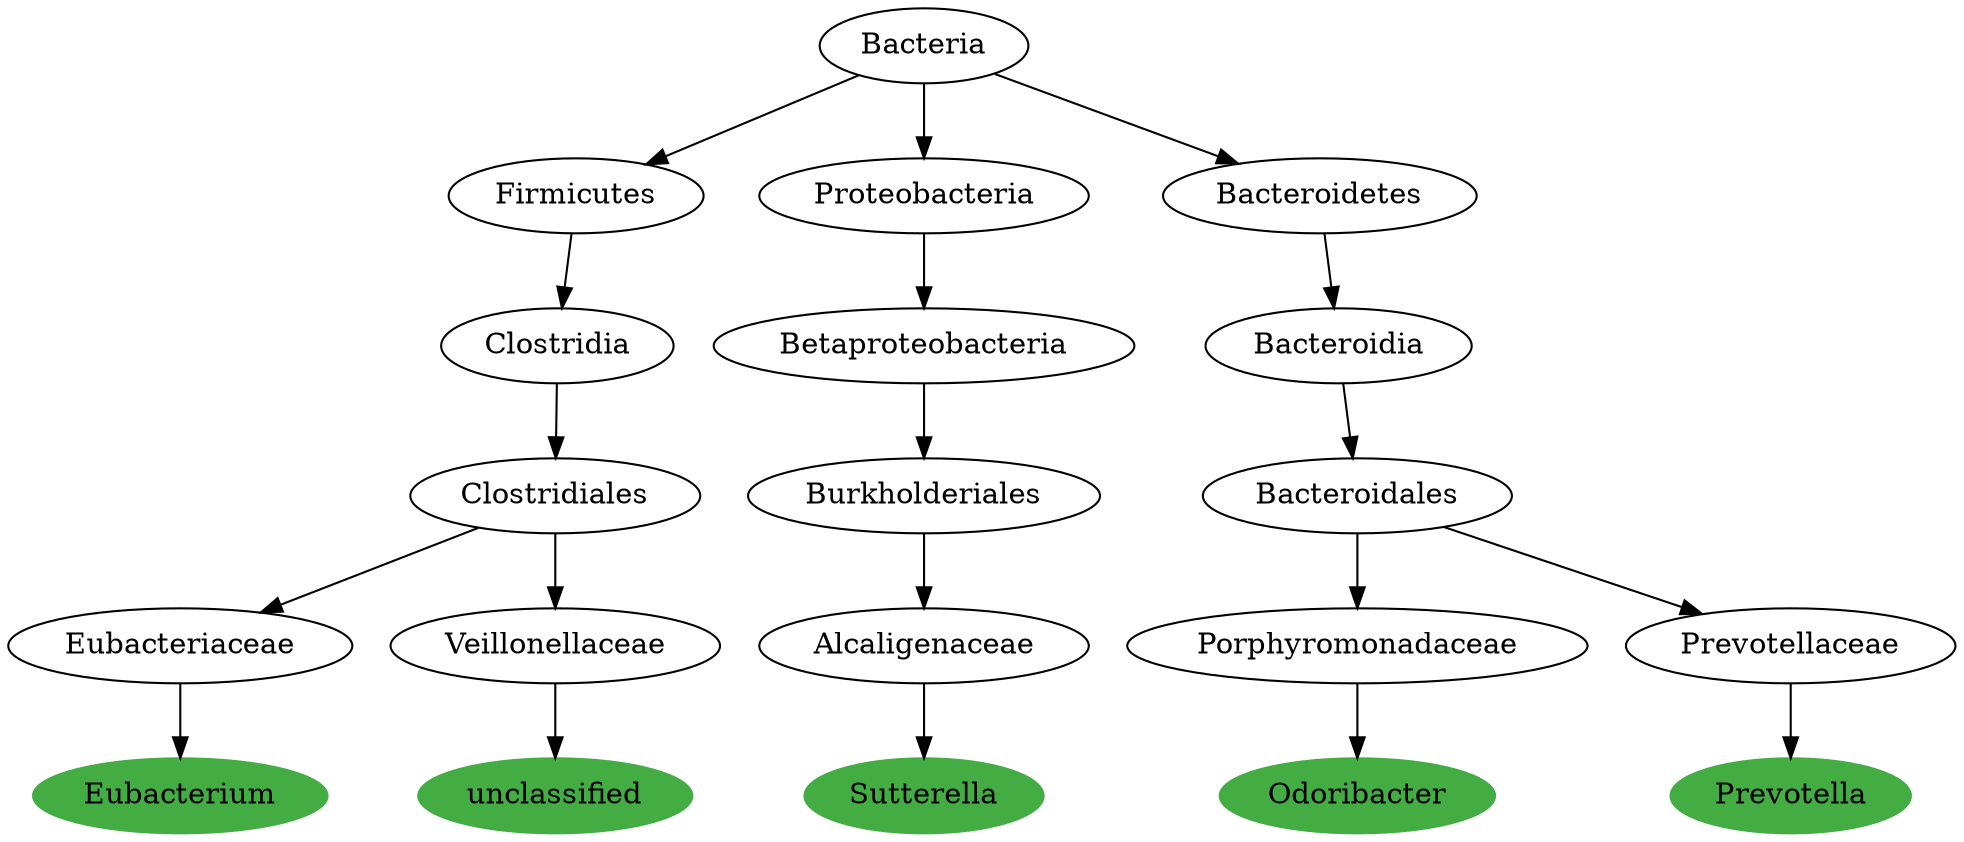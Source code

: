 digraph G { 
	EubacteriaceaeEubacterium [label="Eubacterium", color="#43AC43", style=filled];
	ClostridialesEubacteriaceae [label="Eubacteriaceae"];
	EubacteriaceaeEubacterium [label="Eubacterium"];
	ClostridialesEubacteriaceae -> EubacteriaceaeEubacterium;
	ClostridiaClostridiales [label="Clostridiales"];
	ClostridialesEubacteriaceae [label="Eubacteriaceae"];
	ClostridiaClostridiales -> ClostridialesEubacteriaceae;
	FirmicutesClostridia [label="Clostridia"];
	ClostridiaClostridiales [label="Clostridiales"];
	FirmicutesClostridia -> ClostridiaClostridiales;
	BacteriaFirmicutes [label="Firmicutes"];
	FirmicutesClostridia [label="Clostridia"];
	BacteriaFirmicutes -> FirmicutesClostridia;
	Bacteria [label="Bacteria"];
	BacteriaFirmicutes [label="Firmicutes"];
	Bacteria -> BacteriaFirmicutes;
	Veillonellaceaeunclassified [label="unclassified", color="#43AC43", style=filled];
	ClostridialesVeillonellaceae [label="Veillonellaceae"];
	Veillonellaceaeunclassified [label="unclassified"];
	ClostridialesVeillonellaceae -> Veillonellaceaeunclassified;
	ClostridiaClostridiales [label="Clostridiales"];
	ClostridialesVeillonellaceae [label="Veillonellaceae"];
	ClostridiaClostridiales -> ClostridialesVeillonellaceae;
	AlcaligenaceaeSutterella [label="Sutterella", color="#43AC43", style=filled];
	BurkholderialesAlcaligenaceae [label="Alcaligenaceae"];
	AlcaligenaceaeSutterella [label="Sutterella"];
	BurkholderialesAlcaligenaceae -> AlcaligenaceaeSutterella;
	BetaproteobacteriaBurkholderiales [label="Burkholderiales"];
	BurkholderialesAlcaligenaceae [label="Alcaligenaceae"];
	BetaproteobacteriaBurkholderiales -> BurkholderialesAlcaligenaceae;
	ProteobacteriaBetaproteobacteria [label="Betaproteobacteria"];
	BetaproteobacteriaBurkholderiales [label="Burkholderiales"];
	ProteobacteriaBetaproteobacteria -> BetaproteobacteriaBurkholderiales;
	BacteriaProteobacteria [label="Proteobacteria"];
	ProteobacteriaBetaproteobacteria [label="Betaproteobacteria"];
	BacteriaProteobacteria -> ProteobacteriaBetaproteobacteria;
	Bacteria [label="Bacteria"];
	BacteriaProteobacteria [label="Proteobacteria"];
	Bacteria -> BacteriaProteobacteria;
	PorphyromonadaceaeOdoribacter [label="Odoribacter", color="#43AC43", style=filled];
	BacteroidalesPorphyromonadaceae [label="Porphyromonadaceae"];
	PorphyromonadaceaeOdoribacter [label="Odoribacter"];
	BacteroidalesPorphyromonadaceae -> PorphyromonadaceaeOdoribacter;
	BacteroidiaBacteroidales [label="Bacteroidales"];
	BacteroidalesPorphyromonadaceae [label="Porphyromonadaceae"];
	BacteroidiaBacteroidales -> BacteroidalesPorphyromonadaceae;
	BacteroidetesBacteroidia [label="Bacteroidia"];
	BacteroidiaBacteroidales [label="Bacteroidales"];
	BacteroidetesBacteroidia -> BacteroidiaBacteroidales;
	BacteriaBacteroidetes [label="Bacteroidetes"];
	BacteroidetesBacteroidia [label="Bacteroidia"];
	BacteriaBacteroidetes -> BacteroidetesBacteroidia;
	Bacteria [label="Bacteria"];
	BacteriaBacteroidetes [label="Bacteroidetes"];
	Bacteria -> BacteriaBacteroidetes;
	PrevotellaceaePrevotella [label="Prevotella", color="#43AC43", style=filled];
	BacteroidalesPrevotellaceae [label="Prevotellaceae"];
	PrevotellaceaePrevotella [label="Prevotella"];
	BacteroidalesPrevotellaceae -> PrevotellaceaePrevotella;
	BacteroidiaBacteroidales [label="Bacteroidales"];
	BacteroidalesPrevotellaceae [label="Prevotellaceae"];
	BacteroidiaBacteroidales -> BacteroidalesPrevotellaceae;

 }